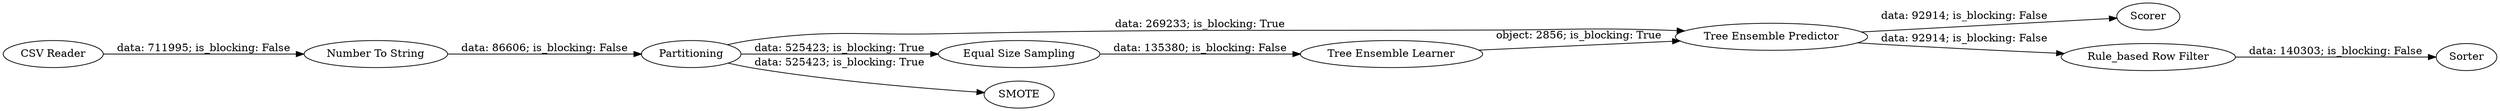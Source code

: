 digraph {
	"944482211408647611_12" [label="Tree Ensemble Predictor"]
	"944482211408647611_3" [label="Equal Size Sampling"]
	"944482211408647611_13" [label=Scorer]
	"944482211408647611_1" [label="CSV Reader"]
	"944482211408647611_14" [label="Number To String"]
	"944482211408647611_10" [label=SMOTE]
	"944482211408647611_11" [label="Tree Ensemble Learner"]
	"944482211408647611_2" [label=Partitioning]
	"944482211408647611_8" [label="Rule_based Row Filter"]
	"944482211408647611_9" [label=Sorter]
	"944482211408647611_8" -> "944482211408647611_9" [label="data: 140303; is_blocking: False"]
	"944482211408647611_1" -> "944482211408647611_14" [label="data: 711995; is_blocking: False"]
	"944482211408647611_2" -> "944482211408647611_12" [label="data: 269233; is_blocking: True"]
	"944482211408647611_12" -> "944482211408647611_8" [label="data: 92914; is_blocking: False"]
	"944482211408647611_3" -> "944482211408647611_11" [label="data: 135380; is_blocking: False"]
	"944482211408647611_11" -> "944482211408647611_12" [label="object: 2856; is_blocking: True"]
	"944482211408647611_2" -> "944482211408647611_3" [label="data: 525423; is_blocking: True"]
	"944482211408647611_14" -> "944482211408647611_2" [label="data: 86606; is_blocking: False"]
	"944482211408647611_2" -> "944482211408647611_10" [label="data: 525423; is_blocking: True"]
	"944482211408647611_12" -> "944482211408647611_13" [label="data: 92914; is_blocking: False"]
	rankdir=LR
}
